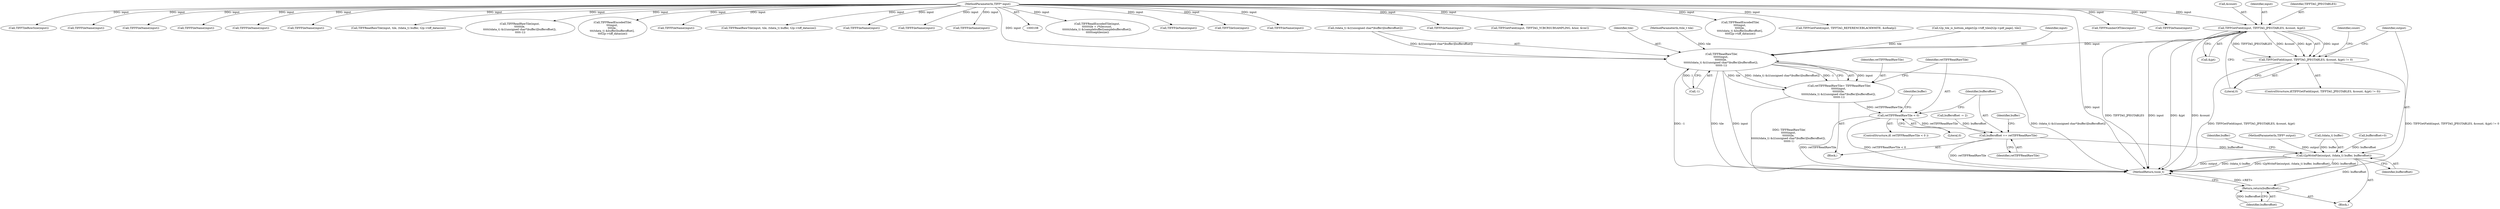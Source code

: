 digraph "0_libtiff_c7153361a4041260719b340f73f2f76@pointer" {
"1000583" [label="(Call,TIFFGetField(input, TIFFTAG_JPEGTABLES, &count, &jpt))"];
"1000110" [label="(MethodParameterIn,TIFF* input)"];
"1000582" [label="(Call,TIFFGetField(input, TIFFTAG_JPEGTABLES, &count, &jpt) != 0)"];
"1000635" [label="(Call,TIFFReadRawTile(\n\t\t\t\t\t\tinput, \n\t\t\t\t\t\ttile, \n\t\t\t\t\t\t(tdata_t) &(((unsigned char*)buffer)[bufferoffset]), \n\t\t\t\t\t\t-1))"];
"1000633" [label="(Call,retTIFFReadRawTile= TIFFReadRawTile(\n\t\t\t\t\t\tinput, \n\t\t\t\t\t\ttile, \n\t\t\t\t\t\t(tdata_t) &(((unsigned char*)buffer)[bufferoffset]), \n\t\t\t\t\t\t-1))"];
"1000649" [label="(Call,retTIFFReadRawTile < 0)"];
"1000662" [label="(Call,bufferoffset += retTIFFReadRawTile)"];
"1000683" [label="(Call,t2pWriteFile(output, (tdata_t) buffer, bufferoffset))"];
"1000691" [label="(Return,return(bufferoffset);)"];
"1000654" [label="(Identifier,buffer)"];
"1000869" [label="(Call,TIFFReadEncodedTile(input, \n\t\t\t\t\t\ttile + i*tilecount, \n\t\t\t\t\t\t(tdata_t) &(samplebuffer[samplebufferoffset]), \n\t\t\t\t\t\tseptilesize))"];
"1000648" [label="(ControlStructure,if( retTIFFReadRawTile < 0 ))"];
"1000724" [label="(Call,TIFFFileName(input))"];
"1000545" [label="(Block,)"];
"1000779" [label="(Call,TIFFTileSize(input))"];
"1000630" [label="(Call,bufferoffset -= 2)"];
"1000295" [label="(Call,TIFFFileName(input))"];
"1000985" [label="(Call,TIFFFileName(input))"];
"1000690" [label="(Identifier,buffer)"];
"1000646" [label="(Call,-1)"];
"1000586" [label="(Call,&count)"];
"1000662" [label="(Call,bufferoffset += retTIFFReadRawTile)"];
"1001328" [label="(Call,TIFFGetField(input, TIFFTAG_YCBCRSUBSAMPLING, &hor, &ver))"];
"1000963" [label="(Call,TIFFReadEncodedTile(\n\t\t\t\tinput, \n\t\t\t\ttile, \n\t\t\t\t(tdata_t) &buffer[bufferoffset], \n\t\t\t\tt2p->tiff_datasize))"];
"1000584" [label="(Identifier,input)"];
"1000110" [label="(MethodParameterIn,TIFF* input)"];
"1000692" [label="(Identifier,bufferoffset)"];
"1001353" [label="(Call,TIFFGetField(input, TIFFTAG_REFERENCEBLACKWHITE, &xfloatp))"];
"1000783" [label="(Call,TIFFNumberOfTiles(input))"];
"1000637" [label="(Identifier,tile)"];
"1000596" [label="(Block,)"];
"1000664" [label="(Identifier,retTIFFReadRawTile)"];
"1001074" [label="(Call,TIFFFileName(input))"];
"1000111" [label="(MethodParameterIn,TIFF* output)"];
"1001134" [label="(Call,TIFFTileRowSize(input))"];
"1000651" [label="(Literal,0)"];
"1000112" [label="(MethodParameterIn,ttile_t tile)"];
"1000585" [label="(Identifier,TIFFTAG_JPEGTABLES)"];
"1000355" [label="(Call,TIFFFileName(input))"];
"1000843" [label="(Call,TIFFFileName(input))"];
"1000385" [label="(Call,TIFFFileName(input))"];
"1000649" [label="(Call,retTIFFReadRawTile < 0)"];
"1000582" [label="(Call,TIFFGetField(input, TIFFTAG_JPEGTABLES, &count, &jpt) != 0)"];
"1000572" [label="(Call,TIFFFileName(input))"];
"1000185" [label="(Call,t2p_tile_is_bottom_edge(t2p->tiff_tiles[t2p->pdf_page], tile))"];
"1000633" [label="(Call,retTIFFReadRawTile= TIFFReadRawTile(\n\t\t\t\t\t\tinput, \n\t\t\t\t\t\ttile, \n\t\t\t\t\t\t(tdata_t) &(((unsigned char*)buffer)[bufferoffset]), \n\t\t\t\t\t\t-1))"];
"1000223" [label="(Call,TIFFFileName(input))"];
"1000304" [label="(Call,TIFFReadRawTile(input, tile, (tdata_t) buffer, t2p->tiff_datasize))"];
"1000500" [label="(Call,TIFFReadRawTile(input, \n\t\t\t\t\ttile, \n\t\t\t\t\t(tdata_t) &(((unsigned char*)buffer)[bufferoffset]), \n\t\t\t\t\t-1))"];
"1000594" [label="(Identifier,count)"];
"1000685" [label="(Call,(tdata_t) buffer)"];
"1000735" [label="(Call,TIFFReadEncodedTile(\n\t\t\tinput, \n\t\t\ttile, \n\t\t\t(tdata_t) &buffer[bufferoffset], \n\t\t\tt2p->tiff_datasize))"];
"1000636" [label="(Identifier,input)"];
"1000813" [label="(Call,TIFFFileName(input))"];
"1000667" [label="(Identifier,buffer)"];
"1000684" [label="(Identifier,output)"];
"1000634" [label="(Identifier,retTIFFReadRawTile)"];
"1000588" [label="(Call,&jpt)"];
"1000583" [label="(Call,TIFFGetField(input, TIFFTAG_JPEGTABLES, &count, &jpt))"];
"1000232" [label="(Call,TIFFReadRawTile(input, tile, (tdata_t) buffer, t2p->tiff_datasize))"];
"1000590" [label="(Literal,0)"];
"1001530" [label="(MethodReturn,tsize_t)"];
"1000127" [label="(Call,bufferoffset=0)"];
"1000650" [label="(Identifier,retTIFFReadRawTile)"];
"1000952" [label="(Call,TIFFFileName(input))"];
"1000757" [label="(Call,TIFFFileName(input))"];
"1000897" [label="(Call,TIFFFileName(input))"];
"1000638" [label="(Call,(tdata_t) &(((unsigned char*)buffer)[bufferoffset]))"];
"1000581" [label="(ControlStructure,if(TIFFGetField(input, TIFFTAG_JPEGTABLES, &count, &jpt) != 0))"];
"1000663" [label="(Identifier,bufferoffset)"];
"1000635" [label="(Call,TIFFReadRawTile(\n\t\t\t\t\t\tinput, \n\t\t\t\t\t\ttile, \n\t\t\t\t\t\t(tdata_t) &(((unsigned char*)buffer)[bufferoffset]), \n\t\t\t\t\t\t-1))"];
"1000683" [label="(Call,t2pWriteFile(output, (tdata_t) buffer, bufferoffset))"];
"1000688" [label="(Identifier,bufferoffset)"];
"1000691" [label="(Return,return(bufferoffset);)"];
"1000583" -> "1000582"  [label="AST: "];
"1000583" -> "1000588"  [label="CFG: "];
"1000584" -> "1000583"  [label="AST: "];
"1000585" -> "1000583"  [label="AST: "];
"1000586" -> "1000583"  [label="AST: "];
"1000588" -> "1000583"  [label="AST: "];
"1000590" -> "1000583"  [label="CFG: "];
"1000583" -> "1001530"  [label="DDG: input"];
"1000583" -> "1001530"  [label="DDG: &jpt"];
"1000583" -> "1001530"  [label="DDG: &count"];
"1000583" -> "1001530"  [label="DDG: TIFFTAG_JPEGTABLES"];
"1000583" -> "1000582"  [label="DDG: input"];
"1000583" -> "1000582"  [label="DDG: TIFFTAG_JPEGTABLES"];
"1000583" -> "1000582"  [label="DDG: &count"];
"1000583" -> "1000582"  [label="DDG: &jpt"];
"1000110" -> "1000583"  [label="DDG: input"];
"1000583" -> "1000635"  [label="DDG: input"];
"1000110" -> "1000108"  [label="AST: "];
"1000110" -> "1001530"  [label="DDG: input"];
"1000110" -> "1000223"  [label="DDG: input"];
"1000110" -> "1000232"  [label="DDG: input"];
"1000110" -> "1000295"  [label="DDG: input"];
"1000110" -> "1000304"  [label="DDG: input"];
"1000110" -> "1000355"  [label="DDG: input"];
"1000110" -> "1000385"  [label="DDG: input"];
"1000110" -> "1000500"  [label="DDG: input"];
"1000110" -> "1000572"  [label="DDG: input"];
"1000110" -> "1000635"  [label="DDG: input"];
"1000110" -> "1000724"  [label="DDG: input"];
"1000110" -> "1000735"  [label="DDG: input"];
"1000110" -> "1000757"  [label="DDG: input"];
"1000110" -> "1000779"  [label="DDG: input"];
"1000110" -> "1000783"  [label="DDG: input"];
"1000110" -> "1000813"  [label="DDG: input"];
"1000110" -> "1000843"  [label="DDG: input"];
"1000110" -> "1000869"  [label="DDG: input"];
"1000110" -> "1000897"  [label="DDG: input"];
"1000110" -> "1000952"  [label="DDG: input"];
"1000110" -> "1000963"  [label="DDG: input"];
"1000110" -> "1000985"  [label="DDG: input"];
"1000110" -> "1001074"  [label="DDG: input"];
"1000110" -> "1001134"  [label="DDG: input"];
"1000110" -> "1001328"  [label="DDG: input"];
"1000110" -> "1001353"  [label="DDG: input"];
"1000582" -> "1000581"  [label="AST: "];
"1000582" -> "1000590"  [label="CFG: "];
"1000590" -> "1000582"  [label="AST: "];
"1000594" -> "1000582"  [label="CFG: "];
"1000684" -> "1000582"  [label="CFG: "];
"1000582" -> "1001530"  [label="DDG: TIFFGetField(input, TIFFTAG_JPEGTABLES, &count, &jpt)"];
"1000582" -> "1001530"  [label="DDG: TIFFGetField(input, TIFFTAG_JPEGTABLES, &count, &jpt) != 0"];
"1000635" -> "1000633"  [label="AST: "];
"1000635" -> "1000646"  [label="CFG: "];
"1000636" -> "1000635"  [label="AST: "];
"1000637" -> "1000635"  [label="AST: "];
"1000638" -> "1000635"  [label="AST: "];
"1000646" -> "1000635"  [label="AST: "];
"1000633" -> "1000635"  [label="CFG: "];
"1000635" -> "1001530"  [label="DDG: (tdata_t) &(((unsigned char*)buffer)[bufferoffset])"];
"1000635" -> "1001530"  [label="DDG: -1"];
"1000635" -> "1001530"  [label="DDG: tile"];
"1000635" -> "1001530"  [label="DDG: input"];
"1000635" -> "1000633"  [label="DDG: input"];
"1000635" -> "1000633"  [label="DDG: tile"];
"1000635" -> "1000633"  [label="DDG: (tdata_t) &(((unsigned char*)buffer)[bufferoffset])"];
"1000635" -> "1000633"  [label="DDG: -1"];
"1000185" -> "1000635"  [label="DDG: tile"];
"1000112" -> "1000635"  [label="DDG: tile"];
"1000638" -> "1000635"  [label="DDG: &(((unsigned char*)buffer)[bufferoffset])"];
"1000646" -> "1000635"  [label="DDG: 1"];
"1000633" -> "1000596"  [label="AST: "];
"1000634" -> "1000633"  [label="AST: "];
"1000650" -> "1000633"  [label="CFG: "];
"1000633" -> "1001530"  [label="DDG: TIFFReadRawTile(\n\t\t\t\t\t\tinput, \n\t\t\t\t\t\ttile, \n\t\t\t\t\t\t(tdata_t) &(((unsigned char*)buffer)[bufferoffset]), \n\t\t\t\t\t\t-1)"];
"1000633" -> "1000649"  [label="DDG: retTIFFReadRawTile"];
"1000649" -> "1000648"  [label="AST: "];
"1000649" -> "1000651"  [label="CFG: "];
"1000650" -> "1000649"  [label="AST: "];
"1000651" -> "1000649"  [label="AST: "];
"1000654" -> "1000649"  [label="CFG: "];
"1000663" -> "1000649"  [label="CFG: "];
"1000649" -> "1001530"  [label="DDG: retTIFFReadRawTile"];
"1000649" -> "1001530"  [label="DDG: retTIFFReadRawTile < 0"];
"1000649" -> "1000662"  [label="DDG: retTIFFReadRawTile"];
"1000662" -> "1000596"  [label="AST: "];
"1000662" -> "1000664"  [label="CFG: "];
"1000663" -> "1000662"  [label="AST: "];
"1000664" -> "1000662"  [label="AST: "];
"1000667" -> "1000662"  [label="CFG: "];
"1000662" -> "1001530"  [label="DDG: retTIFFReadRawTile"];
"1000630" -> "1000662"  [label="DDG: bufferoffset"];
"1000662" -> "1000683"  [label="DDG: bufferoffset"];
"1000683" -> "1000545"  [label="AST: "];
"1000683" -> "1000688"  [label="CFG: "];
"1000684" -> "1000683"  [label="AST: "];
"1000685" -> "1000683"  [label="AST: "];
"1000688" -> "1000683"  [label="AST: "];
"1000690" -> "1000683"  [label="CFG: "];
"1000683" -> "1001530"  [label="DDG: output"];
"1000683" -> "1001530"  [label="DDG: (tdata_t) buffer"];
"1000683" -> "1001530"  [label="DDG: t2pWriteFile(output, (tdata_t) buffer, bufferoffset)"];
"1000683" -> "1001530"  [label="DDG: bufferoffset"];
"1000111" -> "1000683"  [label="DDG: output"];
"1000685" -> "1000683"  [label="DDG: buffer"];
"1000127" -> "1000683"  [label="DDG: bufferoffset"];
"1000683" -> "1000691"  [label="DDG: bufferoffset"];
"1000691" -> "1000545"  [label="AST: "];
"1000691" -> "1000692"  [label="CFG: "];
"1000692" -> "1000691"  [label="AST: "];
"1001530" -> "1000691"  [label="CFG: "];
"1000691" -> "1001530"  [label="DDG: <RET>"];
"1000692" -> "1000691"  [label="DDG: bufferoffset"];
}
